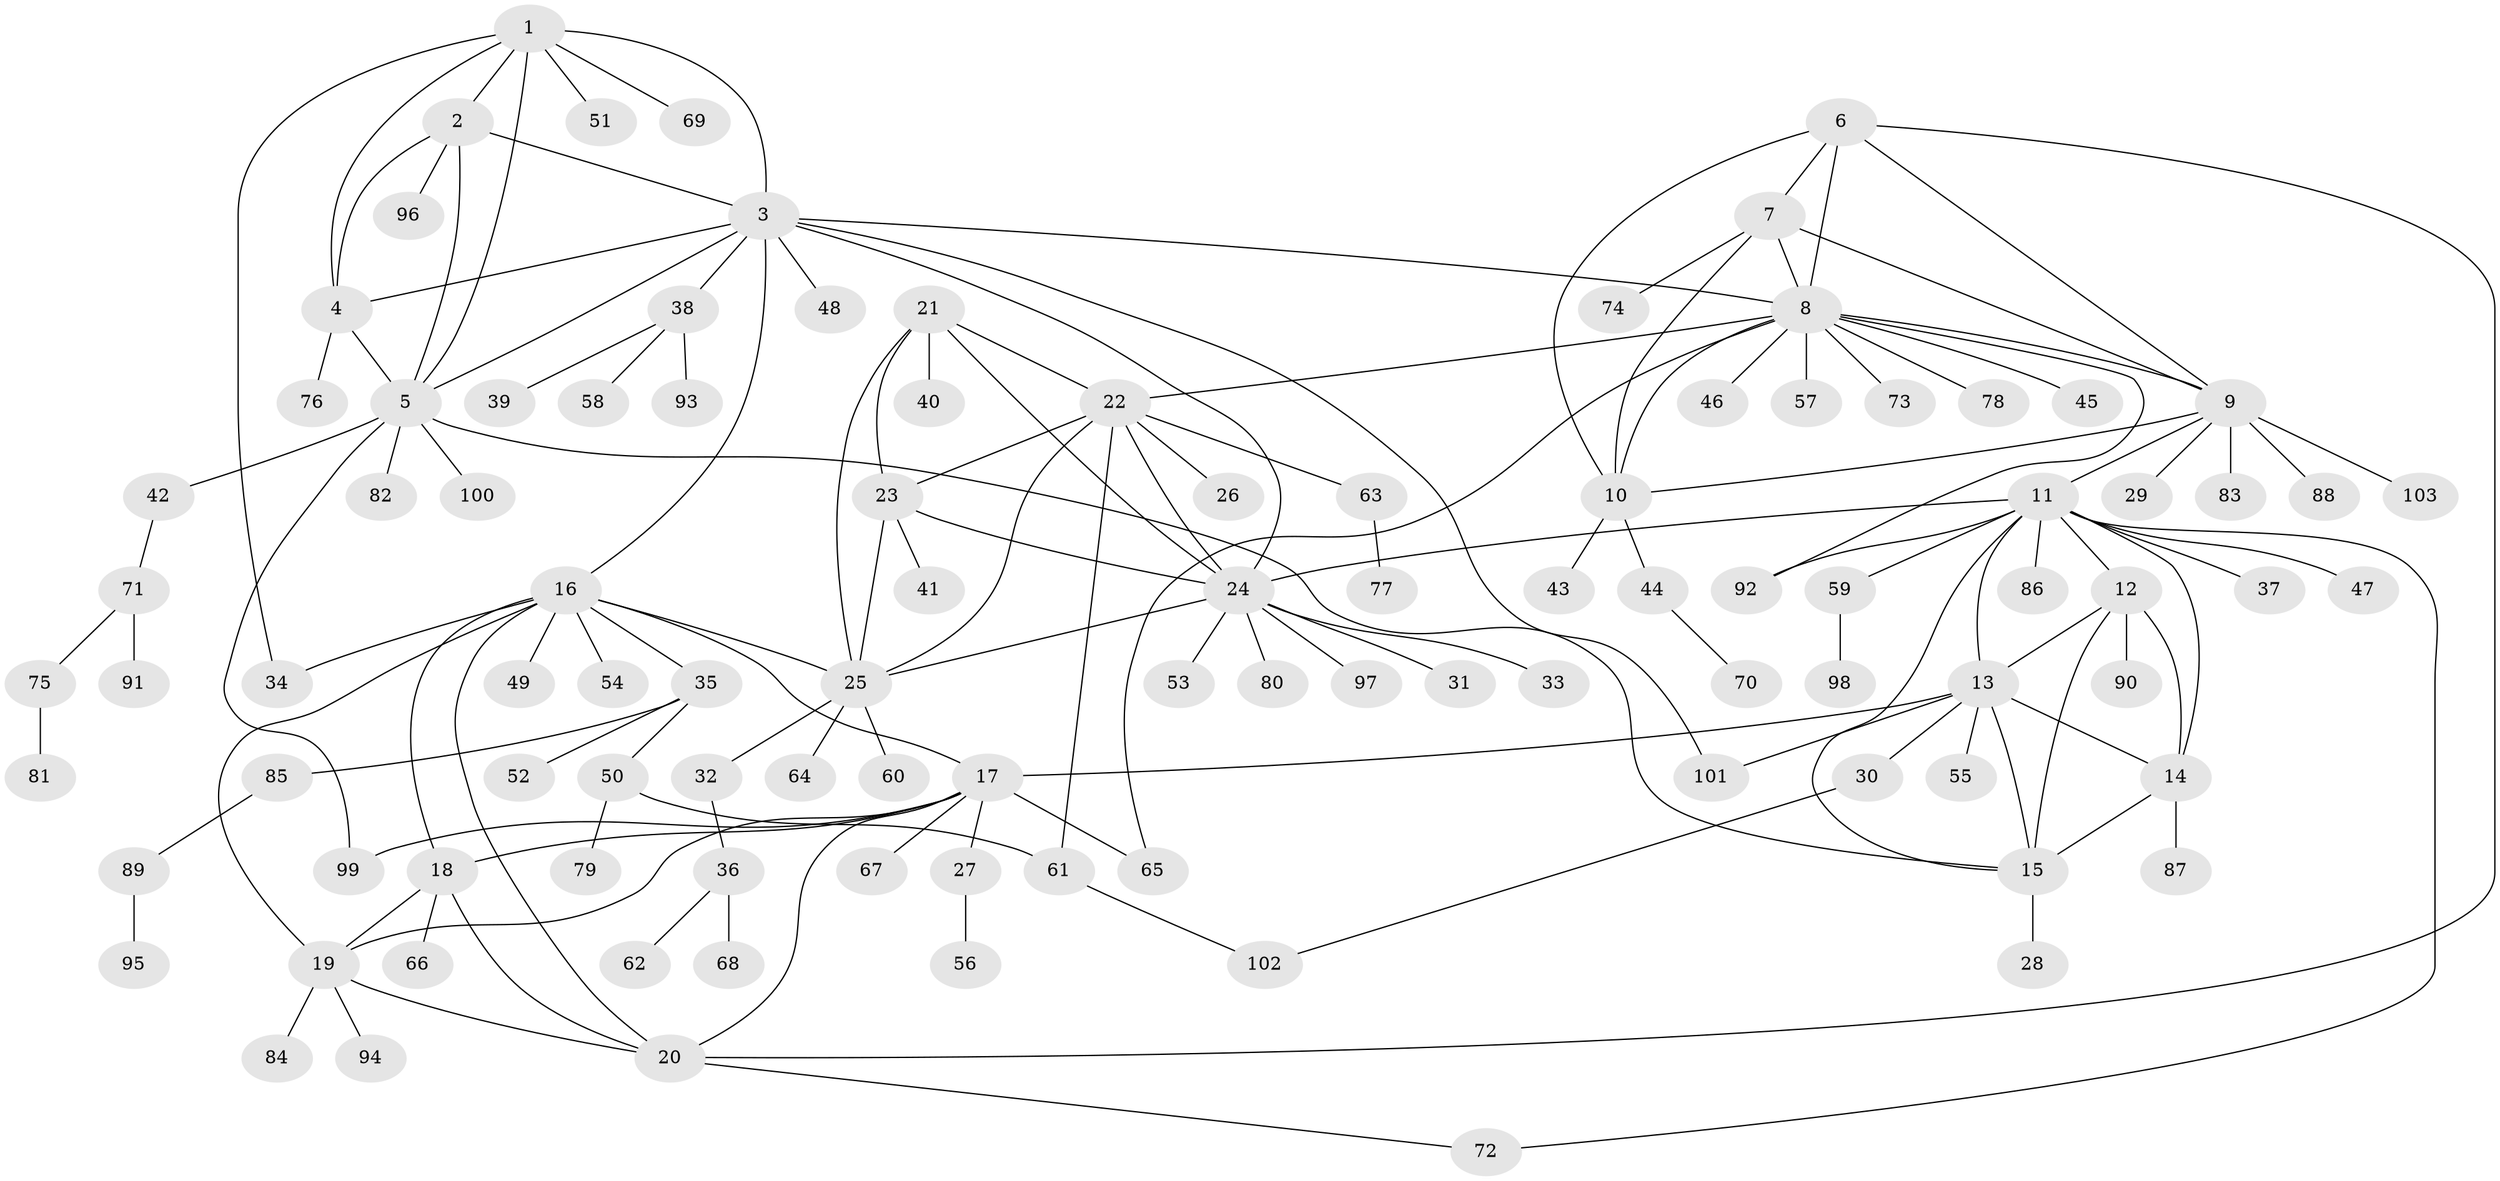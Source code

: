 // Generated by graph-tools (version 1.1) at 2025/50/03/09/25 03:50:32]
// undirected, 103 vertices, 146 edges
graph export_dot {
graph [start="1"]
  node [color=gray90,style=filled];
  1;
  2;
  3;
  4;
  5;
  6;
  7;
  8;
  9;
  10;
  11;
  12;
  13;
  14;
  15;
  16;
  17;
  18;
  19;
  20;
  21;
  22;
  23;
  24;
  25;
  26;
  27;
  28;
  29;
  30;
  31;
  32;
  33;
  34;
  35;
  36;
  37;
  38;
  39;
  40;
  41;
  42;
  43;
  44;
  45;
  46;
  47;
  48;
  49;
  50;
  51;
  52;
  53;
  54;
  55;
  56;
  57;
  58;
  59;
  60;
  61;
  62;
  63;
  64;
  65;
  66;
  67;
  68;
  69;
  70;
  71;
  72;
  73;
  74;
  75;
  76;
  77;
  78;
  79;
  80;
  81;
  82;
  83;
  84;
  85;
  86;
  87;
  88;
  89;
  90;
  91;
  92;
  93;
  94;
  95;
  96;
  97;
  98;
  99;
  100;
  101;
  102;
  103;
  1 -- 2;
  1 -- 3;
  1 -- 4;
  1 -- 5;
  1 -- 34;
  1 -- 51;
  1 -- 69;
  2 -- 3;
  2 -- 4;
  2 -- 5;
  2 -- 96;
  3 -- 4;
  3 -- 5;
  3 -- 8;
  3 -- 16;
  3 -- 24;
  3 -- 38;
  3 -- 48;
  3 -- 101;
  4 -- 5;
  4 -- 76;
  5 -- 15;
  5 -- 42;
  5 -- 82;
  5 -- 99;
  5 -- 100;
  6 -- 7;
  6 -- 8;
  6 -- 9;
  6 -- 10;
  6 -- 20;
  7 -- 8;
  7 -- 9;
  7 -- 10;
  7 -- 74;
  8 -- 9;
  8 -- 10;
  8 -- 22;
  8 -- 45;
  8 -- 46;
  8 -- 57;
  8 -- 65;
  8 -- 73;
  8 -- 78;
  8 -- 92;
  9 -- 10;
  9 -- 11;
  9 -- 29;
  9 -- 83;
  9 -- 88;
  9 -- 103;
  10 -- 43;
  10 -- 44;
  11 -- 12;
  11 -- 13;
  11 -- 14;
  11 -- 15;
  11 -- 24;
  11 -- 37;
  11 -- 47;
  11 -- 59;
  11 -- 72;
  11 -- 86;
  11 -- 92;
  12 -- 13;
  12 -- 14;
  12 -- 15;
  12 -- 90;
  13 -- 14;
  13 -- 15;
  13 -- 17;
  13 -- 30;
  13 -- 55;
  13 -- 101;
  14 -- 15;
  14 -- 87;
  15 -- 28;
  16 -- 17;
  16 -- 18;
  16 -- 19;
  16 -- 20;
  16 -- 25;
  16 -- 34;
  16 -- 35;
  16 -- 49;
  16 -- 54;
  17 -- 18;
  17 -- 19;
  17 -- 20;
  17 -- 27;
  17 -- 65;
  17 -- 67;
  17 -- 99;
  18 -- 19;
  18 -- 20;
  18 -- 66;
  19 -- 20;
  19 -- 84;
  19 -- 94;
  20 -- 72;
  21 -- 22;
  21 -- 23;
  21 -- 24;
  21 -- 25;
  21 -- 40;
  22 -- 23;
  22 -- 24;
  22 -- 25;
  22 -- 26;
  22 -- 61;
  22 -- 63;
  23 -- 24;
  23 -- 25;
  23 -- 41;
  24 -- 25;
  24 -- 31;
  24 -- 33;
  24 -- 53;
  24 -- 80;
  24 -- 97;
  25 -- 32;
  25 -- 60;
  25 -- 64;
  27 -- 56;
  30 -- 102;
  32 -- 36;
  35 -- 50;
  35 -- 52;
  35 -- 85;
  36 -- 62;
  36 -- 68;
  38 -- 39;
  38 -- 58;
  38 -- 93;
  42 -- 71;
  44 -- 70;
  50 -- 61;
  50 -- 79;
  59 -- 98;
  61 -- 102;
  63 -- 77;
  71 -- 75;
  71 -- 91;
  75 -- 81;
  85 -- 89;
  89 -- 95;
}
